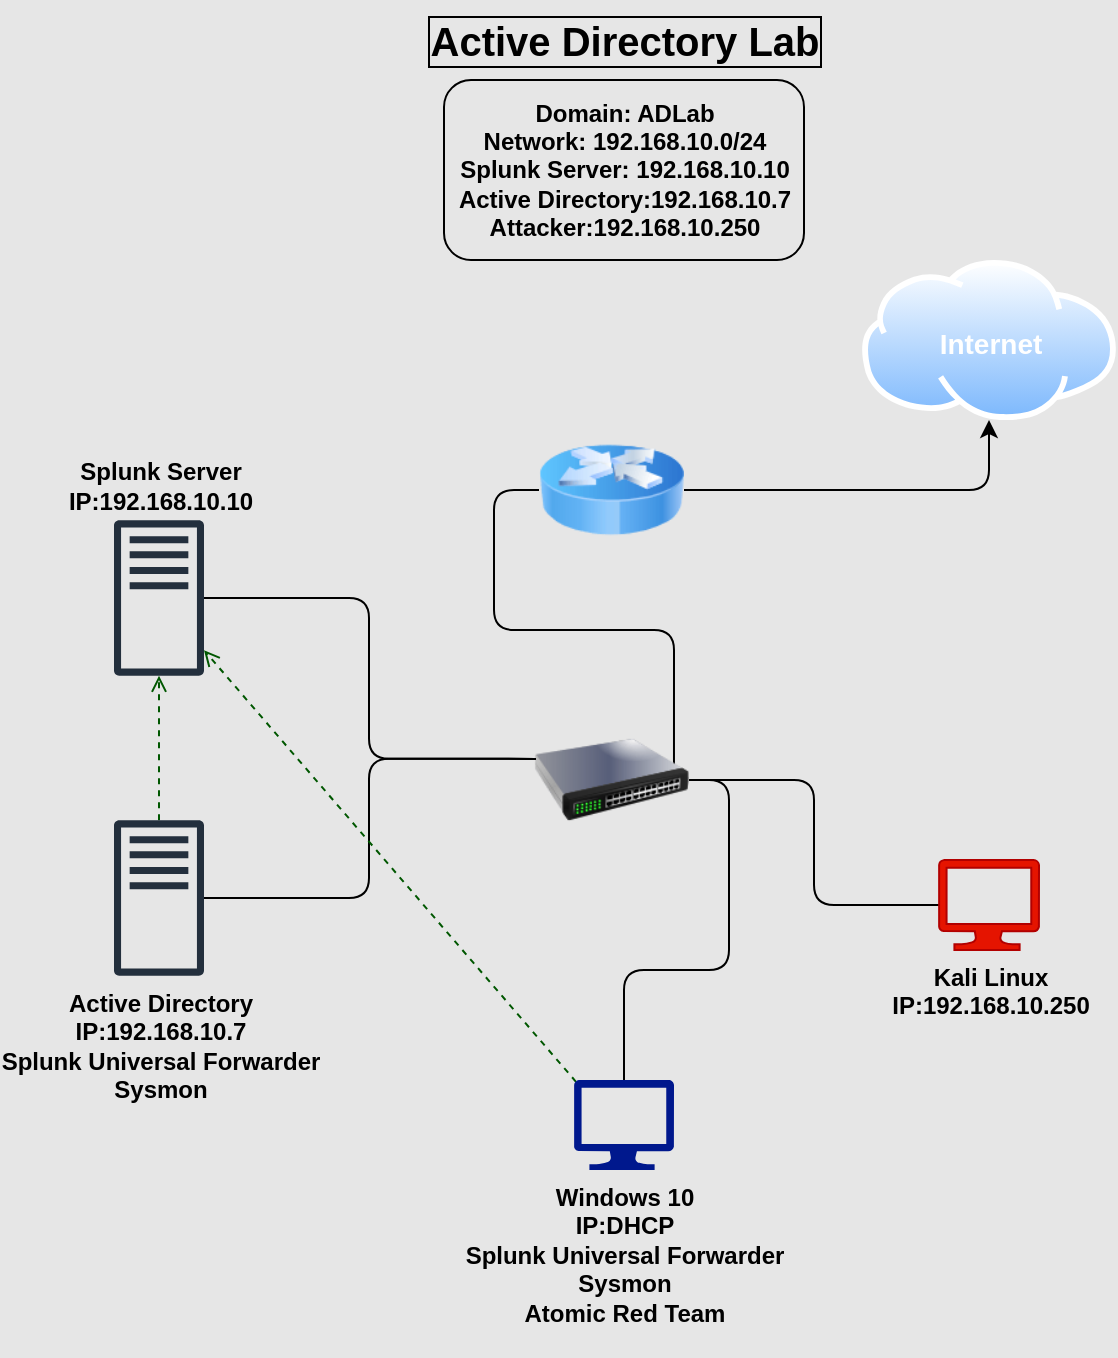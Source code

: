 <mxfile version="24.5.1" type="github">
  <diagram name="Page-1" id="s5Xa10bXptUxb6I1rRZs">
    <mxGraphModel dx="971" dy="914" grid="1" gridSize="10" guides="1" tooltips="1" connect="1" arrows="1" fold="1" page="1" pageScale="1" pageWidth="827" pageHeight="1169" background="#E6E6E6" math="0" shadow="0">
      <root>
        <mxCell id="0" />
        <mxCell id="1" parent="0" />
        <mxCell id="kl2m6a1VXugdCDTJGsaU-1" value="Splunk Server&lt;div&gt;IP:192.168.10.10&lt;/div&gt;" style="sketch=0;outlineConnect=0;fontColor=default;gradientColor=none;fillColor=#232F3D;strokeColor=none;dashed=0;verticalLabelPosition=top;verticalAlign=bottom;align=center;html=1;fontSize=12;fontStyle=1;aspect=fixed;pointerEvents=1;shape=mxgraph.aws4.traditional_server;labelPosition=center;textShadow=0;" vertex="1" parent="1">
          <mxGeometry x="140" y="340" width="45" height="78" as="geometry" />
        </mxCell>
        <mxCell id="kl2m6a1VXugdCDTJGsaU-51" style="edgeStyle=orthogonalEdgeStyle;rounded=1;orthogonalLoop=1;jettySize=auto;html=1;entryX=0.003;entryY=0.368;entryDx=0;entryDy=0;entryPerimeter=0;endArrow=none;endFill=0;curved=0;" edge="1" parent="1" source="kl2m6a1VXugdCDTJGsaU-2" target="kl2m6a1VXugdCDTJGsaU-36">
          <mxGeometry relative="1" as="geometry" />
        </mxCell>
        <mxCell id="kl2m6a1VXugdCDTJGsaU-53" value="" style="edgeStyle=orthogonalEdgeStyle;rounded=0;orthogonalLoop=1;jettySize=auto;html=1;endArrow=open;endFill=0;dashed=1;fillColor=#008a00;strokeColor=#005700;" edge="1" parent="1" source="kl2m6a1VXugdCDTJGsaU-2" target="kl2m6a1VXugdCDTJGsaU-1">
          <mxGeometry relative="1" as="geometry" />
        </mxCell>
        <mxCell id="kl2m6a1VXugdCDTJGsaU-2" value="Active Directory&lt;div&gt;IP:192.168.10.7&lt;/div&gt;&lt;div&gt;Splunk Universal Forwarder&lt;/div&gt;&lt;div&gt;Sysmon&lt;/div&gt;" style="sketch=0;outlineConnect=0;fontColor=#000000;gradientColor=none;fillColor=#232F3D;strokeColor=none;dashed=0;verticalLabelPosition=bottom;verticalAlign=top;align=center;html=1;fontSize=12;fontStyle=1;aspect=fixed;pointerEvents=1;shape=mxgraph.aws4.traditional_server;" vertex="1" parent="1">
          <mxGeometry x="140" y="490" width="45" height="78" as="geometry" />
        </mxCell>
        <mxCell id="kl2m6a1VXugdCDTJGsaU-43" style="edgeStyle=orthogonalEdgeStyle;rounded=1;orthogonalLoop=1;jettySize=auto;html=1;entryX=1;entryY=0.5;entryDx=0;entryDy=0;strokeColor=default;curved=0;shadow=0;flowAnimation=0;strokeWidth=1;endArrow=none;endFill=0;" edge="1" parent="1" source="kl2m6a1VXugdCDTJGsaU-3" target="kl2m6a1VXugdCDTJGsaU-36">
          <mxGeometry relative="1" as="geometry" />
        </mxCell>
        <mxCell id="kl2m6a1VXugdCDTJGsaU-55" style="rounded=0;orthogonalLoop=1;jettySize=auto;html=1;exitX=0.02;exitY=0.02;exitDx=0;exitDy=0;exitPerimeter=0;dashed=1;endArrow=open;endFill=0;fillColor=#008a00;strokeColor=#005700;" edge="1" parent="1" source="kl2m6a1VXugdCDTJGsaU-3" target="kl2m6a1VXugdCDTJGsaU-1">
          <mxGeometry relative="1" as="geometry">
            <mxPoint x="300" y="560" as="targetPoint" />
          </mxGeometry>
        </mxCell>
        <mxCell id="kl2m6a1VXugdCDTJGsaU-3" value="Windows 10&lt;div&gt;IP:DHCP&lt;/div&gt;&lt;div&gt;Splunk Universal Forwarder&lt;/div&gt;&lt;div&gt;Sysmon&lt;/div&gt;&lt;div&gt;Atomic Red Team&lt;/div&gt;&lt;div&gt;&lt;br&gt;&lt;/div&gt;" style="sketch=0;aspect=fixed;pointerEvents=1;shadow=0;dashed=0;html=1;strokeColor=none;labelPosition=center;verticalLabelPosition=bottom;verticalAlign=top;align=center;fillColor=#00188D;shape=mxgraph.azure.computer;fontStyle=1" vertex="1" parent="1">
          <mxGeometry x="370" y="620" width="50" height="45" as="geometry" />
        </mxCell>
        <mxCell id="kl2m6a1VXugdCDTJGsaU-42" style="edgeStyle=orthogonalEdgeStyle;rounded=1;orthogonalLoop=1;jettySize=auto;html=1;strokeColor=default;curved=0;endArrow=none;endFill=0;" edge="1" parent="1" source="kl2m6a1VXugdCDTJGsaU-4" target="kl2m6a1VXugdCDTJGsaU-36">
          <mxGeometry relative="1" as="geometry" />
        </mxCell>
        <mxCell id="kl2m6a1VXugdCDTJGsaU-4" value="Kali Linux&lt;div&gt;IP:192.168.10.250&lt;/div&gt;&lt;div&gt;&lt;br&gt;&lt;/div&gt;" style="sketch=0;aspect=fixed;pointerEvents=1;shadow=0;dashed=0;html=1;strokeColor=#B20000;labelPosition=center;verticalLabelPosition=bottom;verticalAlign=top;align=center;fillColor=#e51400;shape=mxgraph.azure.computer;fontColor=#000000;fontStyle=1" vertex="1" parent="1">
          <mxGeometry x="552.5" y="510" width="50" height="45" as="geometry" />
        </mxCell>
        <mxCell id="kl2m6a1VXugdCDTJGsaU-38" style="edgeStyle=orthogonalEdgeStyle;rounded=1;orthogonalLoop=1;jettySize=auto;html=1;entryX=0.5;entryY=1;entryDx=0;entryDy=0;curved=0;" edge="1" parent="1" source="kl2m6a1VXugdCDTJGsaU-10" target="kl2m6a1VXugdCDTJGsaU-13">
          <mxGeometry relative="1" as="geometry" />
        </mxCell>
        <mxCell id="kl2m6a1VXugdCDTJGsaU-10" value="" style="image;html=1;image=img/lib/clip_art/networking/Router_Icon_128x128.png;imageBorder=none;" vertex="1" parent="1">
          <mxGeometry x="352.5" y="290" width="72.5" height="70" as="geometry" />
        </mxCell>
        <mxCell id="kl2m6a1VXugdCDTJGsaU-13" value="Internet" style="image;aspect=fixed;perimeter=ellipsePerimeter;html=1;align=center;shadow=0;dashed=0;spacingTop=3;image=img/lib/active_directory/internet_cloud.svg;labelPosition=center;verticalLabelPosition=middle;verticalAlign=middle;labelBackgroundColor=none;fontColor=#FFFFFF;fontStyle=1;fontSize=14;" vertex="1" parent="1">
          <mxGeometry x="514.01" y="210" width="126.98" height="80" as="geometry" />
        </mxCell>
        <mxCell id="kl2m6a1VXugdCDTJGsaU-49" value="" style="edgeStyle=orthogonalEdgeStyle;rounded=1;orthogonalLoop=1;jettySize=auto;html=1;exitX=0.903;exitY=0.5;exitDx=0;exitDy=0;exitPerimeter=0;endArrow=none;endFill=0;entryX=0;entryY=0.5;entryDx=0;entryDy=0;curved=0;" edge="1" parent="1" source="kl2m6a1VXugdCDTJGsaU-36" target="kl2m6a1VXugdCDTJGsaU-10">
          <mxGeometry relative="1" as="geometry">
            <mxPoint x="340" y="410" as="sourcePoint" />
          </mxGeometry>
        </mxCell>
        <mxCell id="kl2m6a1VXugdCDTJGsaU-36" value="" style="image;html=1;image=img/lib/clip_art/networking/Switch_128x128.png;imageBorder=none;shadow=0;perimeterSpacing=0;imageBackground=none;" vertex="1" parent="1">
          <mxGeometry x="350" y="430" width="77.5" height="80" as="geometry" />
        </mxCell>
        <mxCell id="kl2m6a1VXugdCDTJGsaU-41" value="Domain: ADLab&lt;div&gt;Network: 192.168.10.0/24&lt;/div&gt;&lt;div&gt;Splunk Server: 192.168.10.10&lt;/div&gt;&lt;div&gt;Active Directory:192.168.10.7&lt;/div&gt;&lt;div&gt;Attacker:192.168.10.250&lt;/div&gt;" style="text;html=1;align=center;verticalAlign=middle;resizable=0;points=[];autosize=1;rounded=1;glass=0;shadow=0;fillColor=none;strokeColor=default;fontColor=default;gradientColor=none;fontStyle=1" vertex="1" parent="1">
          <mxGeometry x="305" y="120" width="180" height="90" as="geometry" />
        </mxCell>
        <mxCell id="kl2m6a1VXugdCDTJGsaU-52" style="edgeStyle=orthogonalEdgeStyle;rounded=1;orthogonalLoop=1;jettySize=auto;html=1;entryX=0.013;entryY=0.368;entryDx=0;entryDy=0;entryPerimeter=0;endArrow=none;endFill=0;curved=0;" edge="1" parent="1" source="kl2m6a1VXugdCDTJGsaU-1" target="kl2m6a1VXugdCDTJGsaU-36">
          <mxGeometry relative="1" as="geometry" />
        </mxCell>
        <mxCell id="kl2m6a1VXugdCDTJGsaU-56" value="Active Directory Lab" style="text;html=1;align=center;verticalAlign=middle;resizable=0;points=[];autosize=1;strokeColor=none;fillColor=none;fontStyle=1;fontSize=20;labelPosition=center;verticalLabelPosition=middle;horizontal=1;labelBorderColor=default;" vertex="1" parent="1">
          <mxGeometry x="295" y="80" width="200" height="40" as="geometry" />
        </mxCell>
      </root>
    </mxGraphModel>
  </diagram>
</mxfile>
